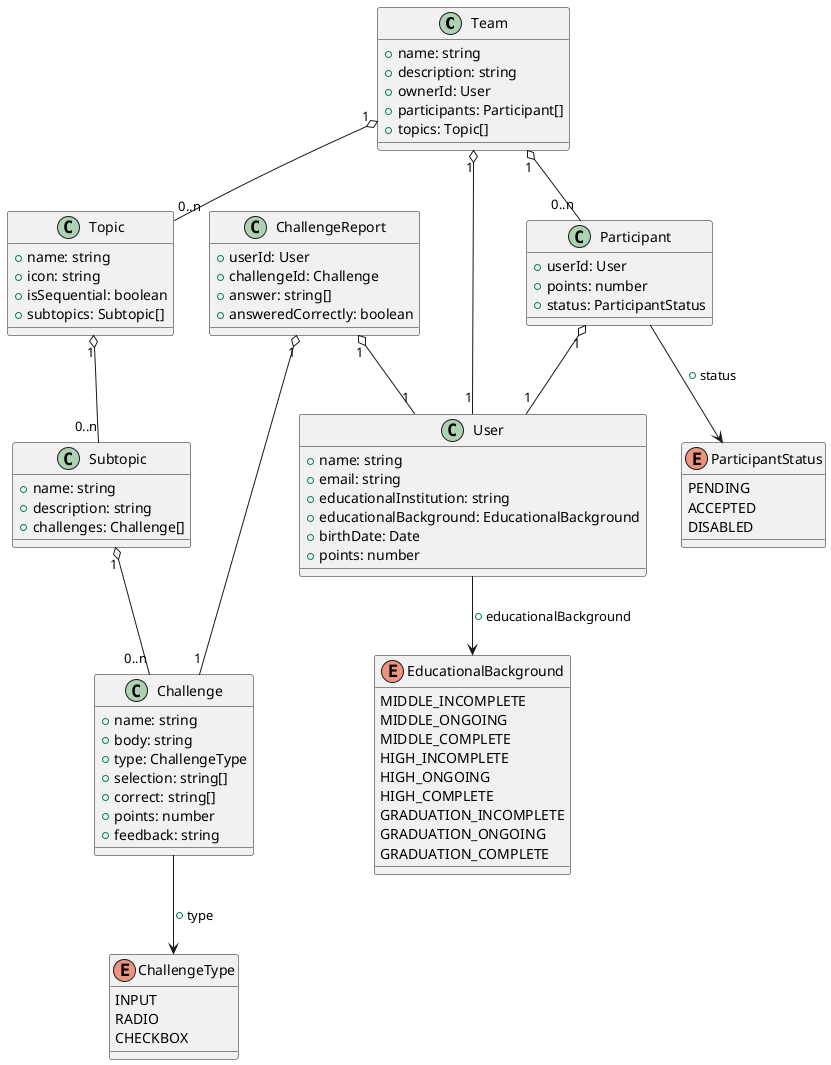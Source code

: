 @startuml class_diagram

Team "1" o-- "0..n" Topic
Team "1" o-- "0..n" Participant
Team "1" o-- "1" User
Topic "1" o-- "0..n" Subtopic
Subtopic "1" o-- "0..n" Challenge
Participant "1" o-- "1" User
Participant --> ParticipantStatus : + status
Challenge --> ChallengeType : + type
User --> EducationalBackground : + educationalBackground
ChallengeReport "1" o-- "1" User
ChallengeReport "1" o-- "1" Challenge

class Challenge {
    + name: string
    + body: string
    + type: ChallengeType
    + selection: string[]
    + correct: string[]
    + points: number
    + feedback: string
}

class ChallengeReport {
    + userId: User
    + challengeId: Challenge
    + answer: string[]
    + answeredCorrectly: boolean
}

class Participant {
    + userId: User
    + points: number
    + status: ParticipantStatus
}

class Subtopic {
    + name: string
    + description: string
    + challenges: Challenge[]
}

class Team {
    + name: string
    + description: string
    + ownerId: User
    + participants: Participant[]
    + topics: Topic[]
}

class Topic {
    + name: string
    + icon: string
    + isSequential: boolean
    + subtopics: Subtopic[]
}

class User {
    + name: string
    + email: string
    + educationalInstitution: string
    + educationalBackground: EducationalBackground
    + birthDate: Date
    + points: number
}

enum ChallengeType {
    INPUT
    RADIO
    CHECKBOX
}

enum EducationalBackground {
    MIDDLE_INCOMPLETE
    MIDDLE_ONGOING
    MIDDLE_COMPLETE
    HIGH_INCOMPLETE
    HIGH_ONGOING
    HIGH_COMPLETE
    GRADUATION_INCOMPLETE
    GRADUATION_ONGOING
    GRADUATION_COMPLETE
}

enum ParticipantStatus {
    PENDING
    ACCEPTED
    DISABLED
}

@enduml